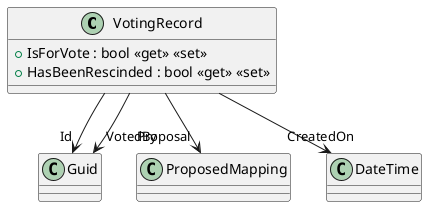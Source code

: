 @startuml
class VotingRecord {
    + IsForVote : bool <<get>> <<set>>
    + HasBeenRescinded : bool <<get>> <<set>>
}
VotingRecord --> "Id" Guid
VotingRecord --> "Proposal" ProposedMapping
VotingRecord --> "CreatedOn" DateTime
VotingRecord --> "VotedBy" Guid
@enduml

